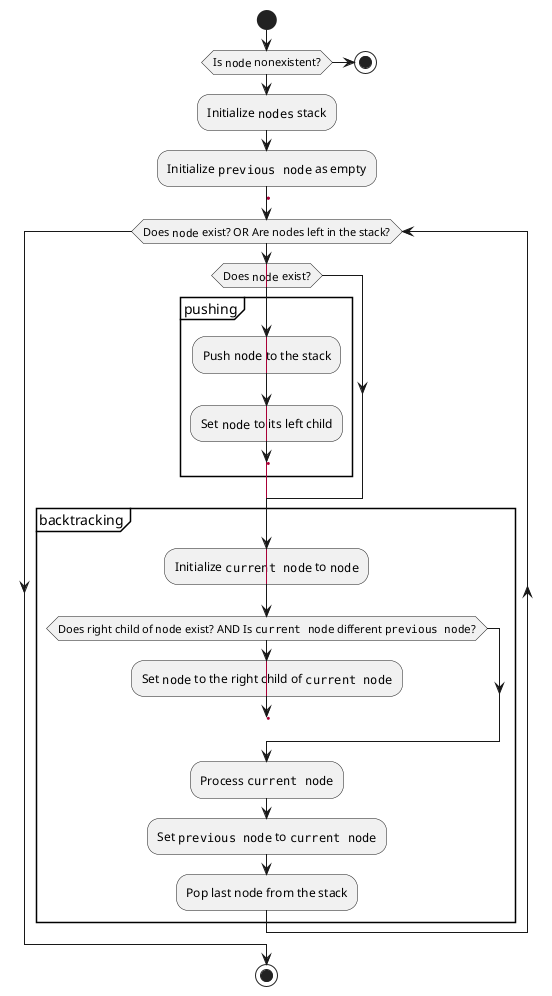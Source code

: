 @startuml
'https://plantuml.com/activity-diagram-beta

start
if (Is ""node"" nonexistent?) then
    stop
else
    :Initialize ""nodes"" stack;
    :Initialize ""previous node"" as empty;

label outerLoop
while (Does ""node"" exist? OR Are nodes left in the stack?)
    if (Does ""node"" exist?)
        group pushing
        :Push ""node"" to the stack;
        :Set ""node"" to its left child;
        goto outerLoop
        end group
    end if

    group backtracking
    :Initialize ""current node"" to ""node"";
    if (Does right child of ""node"" exist? AND Is ""current node"" different ""previous node""?)
        :Set ""node"" to the right child of ""current node"";
        goto outerLoop
    end if

    :Process ""current node"";
    :Set ""previous node"" to ""current node"";
    :Pop last node from the stack;
    end group
end while
stop
@enduml
